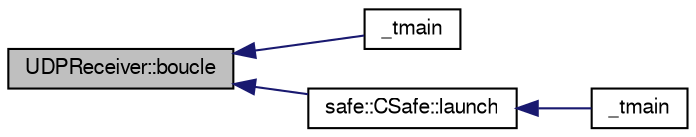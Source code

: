 digraph "UDPReceiver::boucle"
{
  bgcolor="transparent";
  edge [fontname="FreeSans",fontsize="10",labelfontname="FreeSans",labelfontsize="10"];
  node [fontname="FreeSans",fontsize="10",shape=record];
  rankdir="LR";
  Node1 [label="UDPReceiver::boucle",height=0.2,width=0.4,color="black", fillcolor="grey75", style="filled" fontcolor="black"];
  Node1 -> Node2 [dir="back",color="midnightblue",fontsize="10",style="solid",fontname="FreeSans"];
  Node2 [label="_tmain",height=0.2,width=0.4,color="black",URL="$UDPServer_8cpp.html#a353674c5af92be7fb389265cde4e5e03"];
  Node1 -> Node3 [dir="back",color="midnightblue",fontsize="10",style="solid",fontname="FreeSans"];
  Node3 [label="safe::CSafe::launch",height=0.2,width=0.4,color="black",URL="$classsafe_1_1CSafe.html#a2f769d9c2bc104cf720f3412d286ee84"];
  Node3 -> Node4 [dir="back",color="midnightblue",fontsize="10",style="solid",fontname="FreeSans"];
  Node4 [label="_tmain",height=0.2,width=0.4,color="black",URL="$client_2client_8cpp.html#a353674c5af92be7fb389265cde4e5e03"];
}
